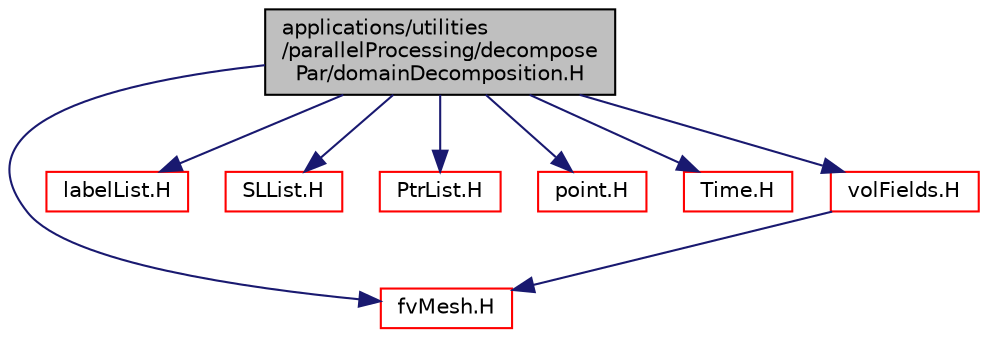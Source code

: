 digraph "applications/utilities/parallelProcessing/decomposePar/domainDecomposition.H"
{
  bgcolor="transparent";
  edge [fontname="Helvetica",fontsize="10",labelfontname="Helvetica",labelfontsize="10"];
  node [fontname="Helvetica",fontsize="10",shape=record];
  Node1 [label="applications/utilities\l/parallelProcessing/decompose\lPar/domainDecomposition.H",height=0.2,width=0.4,color="black", fillcolor="grey75", style="filled", fontcolor="black"];
  Node1 -> Node2 [color="midnightblue",fontsize="10",style="solid",fontname="Helvetica"];
  Node2 [label="fvMesh.H",height=0.2,width=0.4,color="red",URL="$a06053.html"];
  Node1 -> Node3 [color="midnightblue",fontsize="10",style="solid",fontname="Helvetica"];
  Node3 [label="labelList.H",height=0.2,width=0.4,color="red",URL="$a09079.html"];
  Node1 -> Node4 [color="midnightblue",fontsize="10",style="solid",fontname="Helvetica"];
  Node4 [label="SLList.H",height=0.2,width=0.4,color="red",URL="$a07793.html"];
  Node1 -> Node5 [color="midnightblue",fontsize="10",style="solid",fontname="Helvetica"];
  Node5 [label="PtrList.H",height=0.2,width=0.4,color="red",URL="$a07836.html"];
  Node1 -> Node6 [color="midnightblue",fontsize="10",style="solid",fontname="Helvetica"];
  Node6 [label="point.H",height=0.2,width=0.4,color="red",URL="$a08970.html"];
  Node1 -> Node7 [color="midnightblue",fontsize="10",style="solid",fontname="Helvetica"];
  Node7 [label="Time.H",height=0.2,width=0.4,color="red",URL="$a08037.html"];
  Node1 -> Node8 [color="midnightblue",fontsize="10",style="solid",fontname="Helvetica"];
  Node8 [label="volFields.H",height=0.2,width=0.4,color="red",URL="$a05789.html"];
  Node8 -> Node2 [color="midnightblue",fontsize="10",style="solid",fontname="Helvetica"];
}
